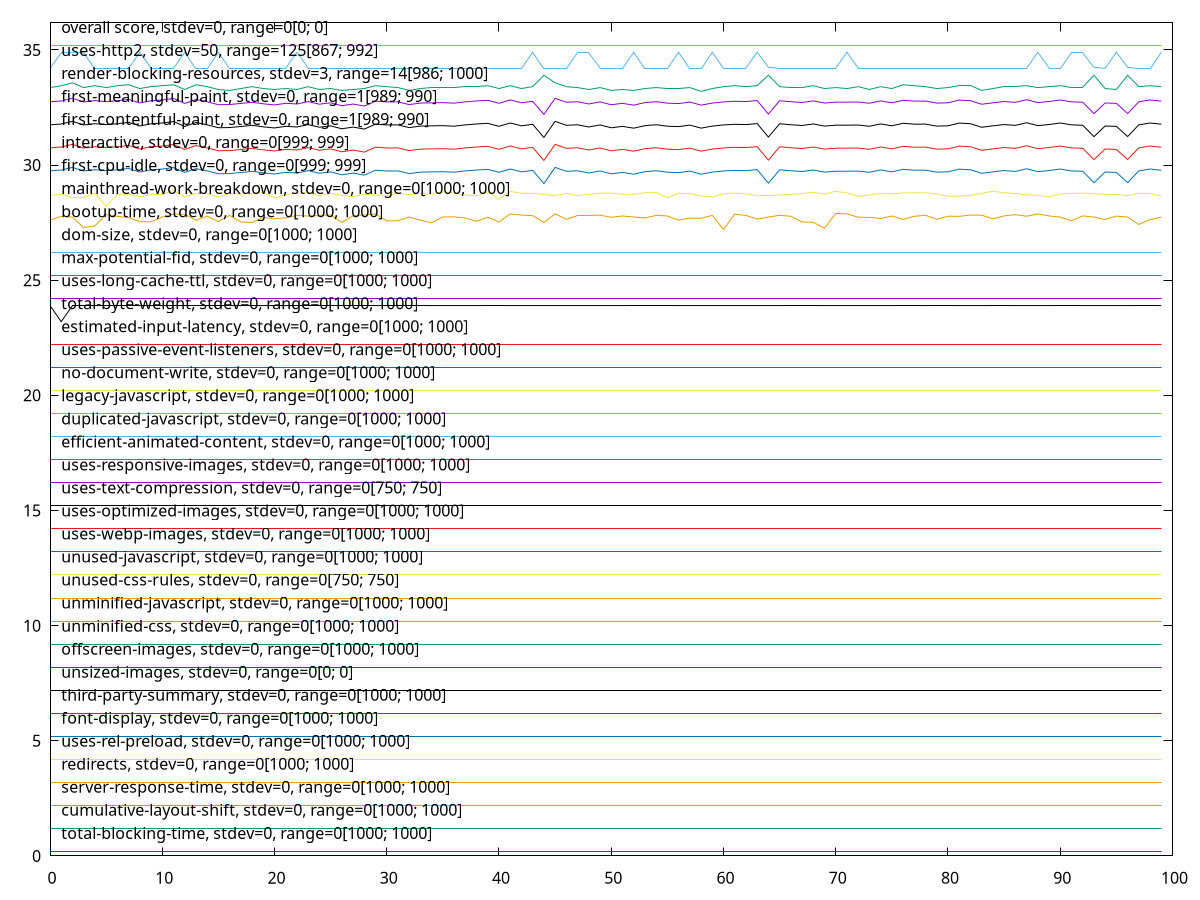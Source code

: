 $_totalBlockingTime <<EOF
0.2
0.2
0.2
0.2
0.2
0.2
0.2
0.2
0.2
0.2
0.2
0.2
0.2
0.2
0.2
0.2
0.2
0.2
0.2
0.2
0.2
0.2
0.2
0.2
0.2
0.2
0.2
0.2
0.2
0.2
0.2
0.2
0.2
0.2
0.2
0.2
0.2
0.2
0.2
0.2
0.2
0.2
0.2
0.2
0.2
0.2
0.2
0.2
0.2
0.2
0.2
0.2
0.2
0.2
0.2
0.2
0.2
0.2
0.2
0.2
0.2
0.2
0.2
0.2
0.2
0.2
0.2
0.2
0.2
0.2
0.2
0.2
0.2
0.2
0.2
0.2
0.2
0.2
0.2
0.2
0.2
0.2
0.2
0.2
0.2
0.2
0.2
0.2
0.2
0.2
0.2
0.2
0.2
0.2
0.2
0.2
0.2
0.2
0.2
0.2
EOF
$_cumulativeLayoutShift <<EOF
1.2
1.2
1.2
1.2
1.2
1.2
1.2
1.2
1.2
1.2
1.2
1.2
1.2
1.2
1.2
1.2
1.2
1.2
1.2
1.2
1.2
1.2
1.2
1.2
1.2
1.2
1.2
1.2
1.2
1.2
1.2
1.2
1.2
1.2
1.2
1.2
1.2
1.2
1.2
1.2
1.2
1.2
1.2
1.2
1.2
1.2
1.2
1.2
1.2
1.2
1.2
1.2
1.2
1.2
1.2
1.2
1.2
1.2
1.2
1.2
1.2
1.2
1.2
1.2
1.2
1.2
1.2
1.2
1.2
1.2
1.2
1.2
1.2
1.2
1.2
1.2
1.2
1.2
1.2
1.2
1.2
1.2
1.2
1.2
1.2
1.2
1.2
1.2
1.2
1.2
1.2
1.2
1.2
1.2
1.2
1.2
1.2
1.2
1.2
1.2
EOF
$_serverResponseTime <<EOF
2.2
2.2
2.2
2.2
2.2
2.2
2.2
2.2
2.2
2.2
2.2
2.2
2.2
2.2
2.2
2.2
2.2
2.2
2.2
2.2
2.2
2.2
2.2
2.2
2.2
2.2
2.2
2.2
2.2
2.2
2.2
2.2
2.2
2.2
2.2
2.2
2.2
2.2
2.2
2.2
2.2
2.2
2.2
2.2
2.2
2.2
2.2
2.2
2.2
2.2
2.2
2.2
2.2
2.2
2.2
2.2
2.2
2.2
2.2
2.2
2.2
2.2
2.2
2.2
2.2
2.2
2.2
2.2
2.2
2.2
2.2
2.2
2.2
2.2
2.2
2.2
2.2
2.2
2.2
2.2
2.2
2.2
2.2
2.2
2.2
2.2
2.2
2.2
2.2
2.2
2.2
2.2
2.2
2.2
2.2
2.2
2.2
2.2
2.2
2.2
EOF
$_redirects <<EOF
3.2
3.2
3.2
3.2
3.2
3.2
3.2
3.2
3.2
3.2
3.2
3.2
3.2
3.2
3.2
3.2
3.2
3.2
3.2
3.2
3.2
3.2
3.2
3.2
3.2
3.2
3.2
3.2
3.2
3.2
3.2
3.2
3.2
3.2
3.2
3.2
3.2
3.2
3.2
3.2
3.2
3.2
3.2
3.2
3.2
3.2
3.2
3.2
3.2
3.2
3.2
3.2
3.2
3.2
3.2
3.2
3.2
3.2
3.2
3.2
3.2
3.2
3.2
3.2
3.2
3.2
3.2
3.2
3.2
3.2
3.2
3.2
3.2
3.2
3.2
3.2
3.2
3.2
3.2
3.2
3.2
3.2
3.2
3.2
3.2
3.2
3.2
3.2
3.2
3.2
3.2
3.2
3.2
3.2
3.2
3.2
3.2
3.2
3.2
3.2
EOF
$_usesRelPreload <<EOF
4.2
4.2
4.2
4.2
4.2
4.2
4.2
4.2
4.2
4.2
4.2
4.2
4.2
4.2
4.2
4.2
4.2
4.2
4.2
4.2
4.2
4.2
4.2
4.2
4.2
4.2
4.2
4.2
4.2
4.2
4.2
4.2
4.2
4.2
4.2
4.2
4.2
4.2
4.2
4.2
4.2
4.2
4.2
4.2
4.2
4.2
4.2
4.2
4.2
4.2
4.2
4.2
4.2
4.2
4.2
4.2
4.2
4.2
4.2
4.2
4.2
4.2
4.2
4.2
4.2
4.2
4.2
4.2
4.2
4.2
4.2
4.2
4.2
4.2
4.2
4.2
4.2
4.2
4.2
4.2
4.2
4.2
4.2
4.2
4.2
4.2
4.2
4.2
4.2
4.2
4.2
4.2
4.2
4.2
4.2
4.2
4.2
4.2
4.2
4.2
EOF
$_fontDisplay <<EOF
5.2
5.2
5.2
5.2
5.2
5.2
5.2
5.2
5.2
5.2
5.2
5.2
5.2
5.2
5.2
5.2
5.2
5.2
5.2
5.2
5.2
5.2
5.2
5.2
5.2
5.2
5.2
5.2
5.2
5.2
5.2
5.2
5.2
5.2
5.2
5.2
5.2
5.2
5.2
5.2
5.2
5.2
5.2
5.2
5.2
5.2
5.2
5.2
5.2
5.2
5.2
5.2
5.2
5.2
5.2
5.2
5.2
5.2
5.2
5.2
5.2
5.2
5.2
5.2
5.2
5.2
5.2
5.2
5.2
5.2
5.2
5.2
5.2
5.2
5.2
5.2
5.2
5.2
5.2
5.2
5.2
5.2
5.2
5.2
5.2
5.2
5.2
5.2
5.2
5.2
5.2
5.2
5.2
5.2
5.2
5.2
5.2
5.2
5.2
5.2
EOF
$_thirdPartySummary <<EOF
6.2
6.2
6.2
6.2
6.2
6.2
6.2
6.2
6.2
6.2
6.2
6.2
6.2
6.2
6.2
6.2
6.2
6.2
6.2
6.2
6.2
6.2
6.2
6.2
6.2
6.2
6.2
6.2
6.2
6.2
6.2
6.2
6.2
6.2
6.2
6.2
6.2
6.2
6.2
6.2
6.2
6.2
6.2
6.2
6.2
6.2
6.2
6.2
6.2
6.2
6.2
6.2
6.2
6.2
6.2
6.2
6.2
6.2
6.2
6.2
6.2
6.2
6.2
6.2
6.2
6.2
6.2
6.2
6.2
6.2
6.2
6.2
6.2
6.2
6.2
6.2
6.2
6.2
6.2
6.2
6.2
6.2
6.2
6.2
6.2
6.2
6.2
6.2
6.2
6.2
6.2
6.2
6.2
6.2
6.2
6.2
6.2
6.2
6.2
6.2
EOF
$_unsizedImages <<EOF
7.2
7.2
7.2
7.2
7.2
7.2
7.2
7.2
7.2
7.2
7.2
7.2
7.2
7.2
7.2
7.2
7.2
7.2
7.2
7.2
7.2
7.2
7.2
7.2
7.2
7.2
7.2
7.2
7.2
7.2
7.2
7.2
7.2
7.2
7.2
7.2
7.2
7.2
7.2
7.2
7.2
7.2
7.2
7.2
7.2
7.2
7.2
7.2
7.2
7.2
7.2
7.2
7.2
7.2
7.2
7.2
7.2
7.2
7.2
7.2
7.2
7.2
7.2
7.2
7.2
7.2
7.2
7.2
7.2
7.2
7.2
7.2
7.2
7.2
7.2
7.2
7.2
7.2
7.2
7.2
7.2
7.2
7.2
7.2
7.2
7.2
7.2
7.2
7.2
7.2
7.2
7.2
7.2
7.2
7.2
7.2
7.2
7.2
7.2
7.2
EOF
$_offscreenImages <<EOF
8.2
8.2
8.2
8.2
8.2
8.2
8.2
8.2
8.2
8.2
8.2
8.2
8.2
8.2
8.2
8.2
8.2
8.2
8.2
8.2
8.2
8.2
8.2
8.2
8.2
8.2
8.2
8.2
8.2
8.2
8.2
8.2
8.2
8.2
8.2
8.2
8.2
8.2
8.2
8.2
8.2
8.2
8.2
8.2
8.2
8.2
8.2
8.2
8.2
8.2
8.2
8.2
8.2
8.2
8.2
8.2
8.2
8.2
8.2
8.2
8.2
8.2
8.2
8.2
8.2
8.2
8.2
8.2
8.2
8.2
8.2
8.2
8.2
8.2
8.2
8.2
8.2
8.2
8.2
8.2
8.2
8.2
8.2
8.2
8.2
8.2
8.2
8.2
8.2
8.2
8.2
8.2
8.2
8.2
8.2
8.2
8.2
8.2
8.2
8.2
EOF
$_unminifiedCss <<EOF
9.2
9.2
9.2
9.2
9.2
9.2
9.2
9.2
9.2
9.2
9.2
9.2
9.2
9.2
9.2
9.2
9.2
9.2
9.2
9.2
9.2
9.2
9.2
9.2
9.2
9.2
9.2
9.2
9.2
9.2
9.2
9.2
9.2
9.2
9.2
9.2
9.2
9.2
9.2
9.2
9.2
9.2
9.2
9.2
9.2
9.2
9.2
9.2
9.2
9.2
9.2
9.2
9.2
9.2
9.2
9.2
9.2
9.2
9.2
9.2
9.2
9.2
9.2
9.2
9.2
9.2
9.2
9.2
9.2
9.2
9.2
9.2
9.2
9.2
9.2
9.2
9.2
9.2
9.2
9.2
9.2
9.2
9.2
9.2
9.2
9.2
9.2
9.2
9.2
9.2
9.2
9.2
9.2
9.2
9.2
9.2
9.2
9.2
9.2
9.2
EOF
$_unminifiedJavascript <<EOF
10.2
10.2
10.2
10.2
10.2
10.2
10.2
10.2
10.2
10.2
10.2
10.2
10.2
10.2
10.2
10.2
10.2
10.2
10.2
10.2
10.2
10.2
10.2
10.2
10.2
10.2
10.2
10.2
10.2
10.2
10.2
10.2
10.2
10.2
10.2
10.2
10.2
10.2
10.2
10.2
10.2
10.2
10.2
10.2
10.2
10.2
10.2
10.2
10.2
10.2
10.2
10.2
10.2
10.2
10.2
10.2
10.2
10.2
10.2
10.2
10.2
10.2
10.2
10.2
10.2
10.2
10.2
10.2
10.2
10.2
10.2
10.2
10.2
10.2
10.2
10.2
10.2
10.2
10.2
10.2
10.2
10.2
10.2
10.2
10.2
10.2
10.2
10.2
10.2
10.2
10.2
10.2
10.2
10.2
10.2
10.2
10.2
10.2
10.2
10.2
EOF
$_unusedCssRules <<EOF
11.2
11.2
11.2
11.2
11.2
11.2
11.2
11.2
11.2
11.2
11.2
11.2
11.2
11.2
11.2
11.2
11.2
11.2
11.2
11.2
11.2
11.2
11.2
11.2
11.2
11.2
11.2
11.2
11.2
11.2
11.2
11.2
11.2
11.2
11.2
11.2
11.2
11.2
11.2
11.2
11.2
11.2
11.2
11.2
11.2
11.2
11.2
11.2
11.2
11.2
11.2
11.2
11.2
11.2
11.2
11.2
11.2
11.2
11.2
11.2
11.2
11.2
11.2
11.2
11.2
11.2
11.2
11.2
11.2
11.2
11.2
11.2
11.2
11.2
11.2
11.2
11.2
11.2
11.2
11.2
11.2
11.2
11.2
11.2
11.2
11.2
11.2
11.2
11.2
11.2
11.2
11.2
11.2
11.2
11.2
11.2
11.2
11.2
11.2
11.2
EOF
$_unusedJavascript <<EOF
12.2
12.2
12.2
12.2
12.2
12.2
12.2
12.2
12.2
12.2
12.2
12.2
12.2
12.2
12.2
12.2
12.2
12.2
12.2
12.2
12.2
12.2
12.2
12.2
12.2
12.2
12.2
12.2
12.2
12.2
12.2
12.2
12.2
12.2
12.2
12.2
12.2
12.2
12.2
12.2
12.2
12.2
12.2
12.2
12.2
12.2
12.2
12.2
12.2
12.2
12.2
12.2
12.2
12.2
12.2
12.2
12.2
12.2
12.2
12.2
12.2
12.2
12.2
12.2
12.2
12.2
12.2
12.2
12.2
12.2
12.2
12.2
12.2
12.2
12.2
12.2
12.2
12.2
12.2
12.2
12.2
12.2
12.2
12.2
12.2
12.2
12.2
12.2
12.2
12.2
12.2
12.2
12.2
12.2
12.2
12.2
12.2
12.2
12.2
12.2
EOF
$_usesWebpImages <<EOF
13.2
13.2
13.2
13.2
13.2
13.2
13.2
13.2
13.2
13.2
13.2
13.2
13.2
13.2
13.2
13.2
13.2
13.2
13.2
13.2
13.2
13.2
13.2
13.2
13.2
13.2
13.2
13.2
13.2
13.2
13.2
13.2
13.2
13.2
13.2
13.2
13.2
13.2
13.2
13.2
13.2
13.2
13.2
13.2
13.2
13.2
13.2
13.2
13.2
13.2
13.2
13.2
13.2
13.2
13.2
13.2
13.2
13.2
13.2
13.2
13.2
13.2
13.2
13.2
13.2
13.2
13.2
13.2
13.2
13.2
13.2
13.2
13.2
13.2
13.2
13.2
13.2
13.2
13.2
13.2
13.2
13.2
13.2
13.2
13.2
13.2
13.2
13.2
13.2
13.2
13.2
13.2
13.2
13.2
13.2
13.2
13.2
13.2
13.2
13.2
EOF
$_usesOptimizedImages <<EOF
14.2
14.2
14.2
14.2
14.2
14.2
14.2
14.2
14.2
14.2
14.2
14.2
14.2
14.2
14.2
14.2
14.2
14.2
14.2
14.2
14.2
14.2
14.2
14.2
14.2
14.2
14.2
14.2
14.2
14.2
14.2
14.2
14.2
14.2
14.2
14.2
14.2
14.2
14.2
14.2
14.2
14.2
14.2
14.2
14.2
14.2
14.2
14.2
14.2
14.2
14.2
14.2
14.2
14.2
14.2
14.2
14.2
14.2
14.2
14.2
14.2
14.2
14.2
14.2
14.2
14.2
14.2
14.2
14.2
14.2
14.2
14.2
14.2
14.2
14.2
14.2
14.2
14.2
14.2
14.2
14.2
14.2
14.2
14.2
14.2
14.2
14.2
14.2
14.2
14.2
14.2
14.2
14.2
14.2
14.2
14.2
14.2
14.2
14.2
14.2
EOF
$_usesTextCompression <<EOF
15.2
15.2
15.2
15.2
15.2
15.2
15.2
15.2
15.2
15.2
15.2
15.2
15.2
15.2
15.2
15.2
15.2
15.2
15.2
15.2
15.2
15.2
15.2
15.2
15.2
15.2
15.2
15.2
15.2
15.2
15.2
15.2
15.2
15.2
15.2
15.2
15.2
15.2
15.2
15.2
15.2
15.2
15.2
15.2
15.2
15.2
15.2
15.2
15.2
15.2
15.2
15.2
15.2
15.2
15.2
15.2
15.2
15.2
15.2
15.2
15.2
15.2
15.2
15.2
15.2
15.2
15.2
15.2
15.2
15.2
15.2
15.2
15.2
15.2
15.2
15.2
15.2
15.2
15.2
15.2
15.2
15.2
15.2
15.2
15.2
15.2
15.2
15.2
15.2
15.2
15.2
15.2
15.2
15.2
15.2
15.2
15.2
15.2
15.2
15.2
EOF
$_usesResponsiveImages <<EOF
16.2
16.2
16.2
16.2
16.2
16.2
16.2
16.2
16.2
16.2
16.2
16.2
16.2
16.2
16.2
16.2
16.2
16.2
16.2
16.2
16.2
16.2
16.2
16.2
16.2
16.2
16.2
16.2
16.2
16.2
16.2
16.2
16.2
16.2
16.2
16.2
16.2
16.2
16.2
16.2
16.2
16.2
16.2
16.2
16.2
16.2
16.2
16.2
16.2
16.2
16.2
16.2
16.2
16.2
16.2
16.2
16.2
16.2
16.2
16.2
16.2
16.2
16.2
16.2
16.2
16.2
16.2
16.2
16.2
16.2
16.2
16.2
16.2
16.2
16.2
16.2
16.2
16.2
16.2
16.2
16.2
16.2
16.2
16.2
16.2
16.2
16.2
16.2
16.2
16.2
16.2
16.2
16.2
16.2
16.2
16.2
16.2
16.2
16.2
16.2
EOF
$_efficientAnimatedContent <<EOF
17.2
17.2
17.2
17.2
17.2
17.2
17.2
17.2
17.2
17.2
17.2
17.2
17.2
17.2
17.2
17.2
17.2
17.2
17.2
17.2
17.2
17.2
17.2
17.2
17.2
17.2
17.2
17.2
17.2
17.2
17.2
17.2
17.2
17.2
17.2
17.2
17.2
17.2
17.2
17.2
17.2
17.2
17.2
17.2
17.2
17.2
17.2
17.2
17.2
17.2
17.2
17.2
17.2
17.2
17.2
17.2
17.2
17.2
17.2
17.2
17.2
17.2
17.2
17.2
17.2
17.2
17.2
17.2
17.2
17.2
17.2
17.2
17.2
17.2
17.2
17.2
17.2
17.2
17.2
17.2
17.2
17.2
17.2
17.2
17.2
17.2
17.2
17.2
17.2
17.2
17.2
17.2
17.2
17.2
17.2
17.2
17.2
17.2
17.2
17.2
EOF
$_duplicatedJavascript <<EOF
18.2
18.2
18.2
18.2
18.2
18.2
18.2
18.2
18.2
18.2
18.2
18.2
18.2
18.2
18.2
18.2
18.2
18.2
18.2
18.2
18.2
18.2
18.2
18.2
18.2
18.2
18.2
18.2
18.2
18.2
18.2
18.2
18.2
18.2
18.2
18.2
18.2
18.2
18.2
18.2
18.2
18.2
18.2
18.2
18.2
18.2
18.2
18.2
18.2
18.2
18.2
18.2
18.2
18.2
18.2
18.2
18.2
18.2
18.2
18.2
18.2
18.2
18.2
18.2
18.2
18.2
18.2
18.2
18.2
18.2
18.2
18.2
18.2
18.2
18.2
18.2
18.2
18.2
18.2
18.2
18.2
18.2
18.2
18.2
18.2
18.2
18.2
18.2
18.2
18.2
18.2
18.2
18.2
18.2
18.2
18.2
18.2
18.2
18.2
18.2
EOF
$_legacyJavascript <<EOF
19.2
19.2
19.2
19.2
19.2
19.2
19.2
19.2
19.2
19.2
19.2
19.2
19.2
19.2
19.2
19.2
19.2
19.2
19.2
19.2
19.2
19.2
19.2
19.2
19.2
19.2
19.2
19.2
19.2
19.2
19.2
19.2
19.2
19.2
19.2
19.2
19.2
19.2
19.2
19.2
19.2
19.2
19.2
19.2
19.2
19.2
19.2
19.2
19.2
19.2
19.2
19.2
19.2
19.2
19.2
19.2
19.2
19.2
19.2
19.2
19.2
19.2
19.2
19.2
19.2
19.2
19.2
19.2
19.2
19.2
19.2
19.2
19.2
19.2
19.2
19.2
19.2
19.2
19.2
19.2
19.2
19.2
19.2
19.2
19.2
19.2
19.2
19.2
19.2
19.2
19.2
19.2
19.2
19.2
19.2
19.2
19.2
19.2
19.2
19.2
EOF
$_noDocumentWrite <<EOF
20.2
20.2
20.2
20.2
20.2
20.2
20.2
20.2
20.2
20.2
20.2
20.2
20.2
20.2
20.2
20.2
20.2
20.2
20.2
20.2
20.2
20.2
20.2
20.2
20.2
20.2
20.2
20.2
20.2
20.2
20.2
20.2
20.2
20.2
20.2
20.2
20.2
20.2
20.2
20.2
20.2
20.2
20.2
20.2
20.2
20.2
20.2
20.2
20.2
20.2
20.2
20.2
20.2
20.2
20.2
20.2
20.2
20.2
20.2
20.2
20.2
20.2
20.2
20.2
20.2
20.2
20.2
20.2
20.2
20.2
20.2
20.2
20.2
20.2
20.2
20.2
20.2
20.2
20.2
20.2
20.2
20.2
20.2
20.2
20.2
20.2
20.2
20.2
20.2
20.2
20.2
20.2
20.2
20.2
20.2
20.2
20.2
20.2
20.2
20.2
EOF
$_usesPassiveEventListeners <<EOF
21.2
21.2
21.2
21.2
21.2
21.2
21.2
21.2
21.2
21.2
21.2
21.2
21.2
21.2
21.2
21.2
21.2
21.2
21.2
21.2
21.2
21.2
21.2
21.2
21.2
21.2
21.2
21.2
21.2
21.2
21.2
21.2
21.2
21.2
21.2
21.2
21.2
21.2
21.2
21.2
21.2
21.2
21.2
21.2
21.2
21.2
21.2
21.2
21.2
21.2
21.2
21.2
21.2
21.2
21.2
21.2
21.2
21.2
21.2
21.2
21.2
21.2
21.2
21.2
21.2
21.2
21.2
21.2
21.2
21.2
21.2
21.2
21.2
21.2
21.2
21.2
21.2
21.2
21.2
21.2
21.2
21.2
21.2
21.2
21.2
21.2
21.2
21.2
21.2
21.2
21.2
21.2
21.2
21.2
21.2
21.2
21.2
21.2
21.2
21.2
EOF
$_estimatedInputLatency <<EOF
22.2
22.2
22.2
22.2
22.2
22.2
22.2
22.2
22.2
22.2
22.2
22.2
22.2
22.2
22.2
22.2
22.2
22.2
22.2
22.2
22.2
22.2
22.2
22.2
22.2
22.2
22.2
22.2
22.2
22.2
22.2
22.2
22.2
22.2
22.2
22.2
22.2
22.2
22.2
22.2
22.2
22.2
22.2
22.2
22.2
22.2
22.2
22.2
22.2
22.2
22.2
22.2
22.2
22.2
22.2
22.2
22.2
22.2
22.2
22.2
22.2
22.2
22.2
22.2
22.2
22.2
22.2
22.2
22.2
22.2
22.2
22.2
22.2
22.2
22.2
22.2
22.2
22.2
22.2
22.2
22.2
22.2
22.2
22.2
22.2
22.2
22.2
22.2
22.2
22.2
22.2
22.2
22.2
22.2
22.2
22.2
22.2
22.2
22.2
22.2
EOF
$_totalByteWeight <<EOF
23.89950704225352
23.2
23.89950704225352
23.89950704225352
23.89926056338028
23.89950704225352
23.89950704225352
23.899445422535212
23.9
23.898644366197182
23.89950704225352
23.89963028169014
23.89963028169014
23.89963028169014
23.89963028169014
23.89963028169014
23.898829225352113
23.899445422535212
23.898644366197182
23.899137323943663
23.89987676056338
23.89870598591549
23.89907570422535
23.89926056338028
23.89926056338028
23.899137323943663
23.899137323943663
23.89901408450704
23.899137323943663
23.89950704225352
23.89907570422535
23.899137323943663
23.899137323943663
23.899137323943663
23.89950704225352
23.8987676056338
23.899137323943663
23.8987676056338
23.89870598591549
23.899445422535212
23.899445422535212
23.89870598591549
23.89950704225352
23.8987676056338
23.899137323943663
23.89950704225352
23.8987676056338
23.89950704225352
23.899137323943663
23.89950704225352
23.8987676056338
23.89950704225352
23.899137323943663
23.899137323943663
23.899137323943663
23.899137323943663
23.89950704225352
23.89870598591549
23.89950704225352
23.8987676056338
23.899137323943663
23.899445422535212
23.89907570422535
23.89963028169014
23.9
23.898336267605632
23.899137323943663
23.899137323943663
23.899137323943663
23.898829225352113
23.9
23.89870598591549
23.89901408450704
23.898644366197182
23.89907570422535
23.89950704225352
23.899137323943663
23.89907570422535
23.89950704225352
23.898829225352113
23.8987676056338
23.899137323943663
23.89950704225352
23.89870598591549
23.89950704225352
23.89950704225352
23.898890845070422
23.89907570422535
23.899445422535212
23.89870598591549
23.89901408450704
23.89901408450704
23.89950704225352
23.899137323943663
23.898829225352113
23.899137323943663
23.898829225352113
23.89907570422535
23.899137323943663
23.89950704225352
EOF
$_usesLongCacheTtl <<EOF
24.2
24.2
24.2
24.2
24.2
24.2
24.2
24.2
24.2
24.2
24.2
24.2
24.2
24.2
24.2
24.2
24.2
24.2
24.2
24.2
24.2
24.2
24.2
24.2
24.2
24.2
24.2
24.2
24.2
24.2
24.2
24.2
24.2
24.2
24.2
24.2
24.2
24.2
24.2
24.2
24.2
24.2
24.2
24.2
24.2
24.2
24.2
24.2
24.2
24.2
24.2
24.2
24.2
24.2
24.2
24.2
24.2
24.2
24.2
24.2
24.2
24.2
24.2
24.2
24.2
24.2
24.2
24.2
24.2
24.2
24.2
24.2
24.2
24.2
24.2
24.2
24.2
24.2
24.2
24.2
24.2
24.2
24.2
24.2
24.2
24.2
24.2
24.2
24.2
24.2
24.2
24.2
24.2
24.2
24.2
24.2
24.2
24.2
24.2
24.2
EOF
$_maxPotentialFid <<EOF
25.2
25.2
25.2
25.2
25.2
25.2
25.2
25.2
25.2
25.2
25.2
25.2
25.2
25.2
25.2
25.2
25.2
25.2
25.2
25.2
25.2
25.2
25.2
25.2
25.2
25.2
25.2
25.2
25.2
25.2
25.2
25.2
25.2
25.2
25.2
25.2
25.2
25.2
25.2
25.2
25.2
25.2
25.2
25.2
25.2
25.2
25.2
25.2
25.2
25.2
25.2
25.2
25.2
25.2
25.2
25.2
25.2
25.2
25.2
25.2
25.2
25.2
25.2
25.2
25.2
25.2
25.2
25.2
25.2
25.2
25.2
25.2
25.2
25.2
25.2
25.2
25.2
25.2
25.2
25.2
25.2
25.2
25.2
25.2
25.2
25.2
25.2
25.2
25.2
25.2
25.2
25.2
25.2
25.2
25.2
25.2
25.2
25.2
25.2
25.2
EOF
$_domSize <<EOF
26.2
26.2
26.2
26.2
26.2
26.2
26.2
26.2
26.2
26.2
26.2
26.2
26.2
26.2
26.2
26.2
26.2
26.2
26.2
26.2
26.2
26.2
26.2
26.2
26.2
26.2
26.2
26.2
26.2
26.2
26.2
26.2
26.2
26.2
26.2
26.2
26.2
26.2
26.2
26.2
26.2
26.2
26.2
26.2
26.2
26.2
26.2
26.2
26.2
26.2
26.2
26.2
26.2
26.2
26.2
26.2
26.2
26.2
26.2
26.2
26.2
26.2
26.2
26.2
26.2
26.2
26.2
26.2
26.2
26.2
26.2
26.2
26.2
26.2
26.2
26.2
26.2
26.2
26.2
26.2
26.2
26.2
26.2
26.2
26.2
26.2
26.2
26.2
26.2
26.2
26.2
26.2
26.2
26.2
26.2
26.2
26.2
26.2
26.2
26.2
EOF
$_bootupTime <<EOF
27.608037286380114
27.773340238218537
27.740207146556187
27.288596582081823
27.35689280165717
27.85222164681512
27.774717762817193
27.718094251683066
27.54271361988607
27.537711030554117
27.74629725530813
27.87114448472294
27.86519937856033
27.602599689280165
27.785882962195753
27.54271361988607
27.815028482651474
27.53009839461419
27.505302951838424
27.72541688244433
27.66698083894355
27.71149663386846
27.812708441222163
27.786535473847746
27.805095805282235
27.835038839979283
27.51588814085966
27.79603314344899
27.828731227343344
27.87853961677887
27.576499223200415
27.583459347488347
27.74557224236147
27.602599689280165
27.49319523562921
27.74774728120145
27.75151734852408
27.70047643707923
27.555038839979286
27.737959606421544
27.52632832729156
27.880424650440187
27.829238736406005
27.80270326255826
27.507985499741068
27.88122216468151
27.639575349559813
27.80574831693423
27.80574831693423
27.824961160020713
27.733247022268255
27.789073019161055
27.74557224236147
27.70555152770585
27.816116002071464
27.78972553081305
27.610212325220093
27.69170378042465
27.688151216986018
27.816116002071464
27.2
27.870346970481616
27.812128430864835
27.656468151216984
27.743977213878818
27.817783531848782
27.779357845675815
27.5287933713102
27.51588814085966
27.25691351631279
27.9
27.882744691869497
27.73563956499223
27.730201967892285
27.68003107198343
27.789073019161055
27.63856033143449
27.776747799067838
27.81894355256344
27.64160538581046
27.779357845675815
27.773340238218537
27.829238736406005
27.824961160020713
27.66611082340756
27.792843086483686
27.84504401864319
27.779357845675815
27.87404453650958
27.792263076126357
27.740207146556187
27.575339202485758
27.794148109787674
27.74180217503884
27.63856033143449
27.785302951838425
27.74557224236147
27.420983946141895
27.629280165717244
27.741004660797515
EOF
$_mainthreadWorkBreakdown <<EOF
28.69480985996984
28.73404411322845
28.57852858805349
28.585561558255215
28.783969425947245
28.2
28.729112452884607
28.745969723249214
28.611813867939293
28.733845453239876
28.719813520562997
28.9
28.618719050746666
28.769655928664992
28.760788732477796
28.61535847333386
28.768897300434222
28.733994452956804
28.757857645132418
28.83396129460955
28.56497064408242
28.72036947468286
28.769181877110324
28.795997086935667
28.671178004875173
28.782527377024124
28.683842675214212
28.640239926955534
28.726960771530393
28.70697093413736
28.68267986985417
28.786937477779635
28.710507650893454
28.769324124452215
28.741113202741456
28.846252697406893
28.781175759166384
28.699177419147706
28.65810646898316
28.84493616135674
28.512198712057305
28.860019421878604
28.774944606902604
28.77310732048069
28.719004170564787
28.681992005707468
28.765521498335417
28.679128736575844
28.729362268618456
28.783085930539045
28.784155287455544
28.733646742881415
28.735582021443577
28.80086973637749
28.802320443497212
28.585031434733928
28.782061586478033
28.75578460089236
28.660226356171588
28.614844770935424
28.761172291209643
28.786567139490533
28.7471912909458
28.666447473073998
28.67481569356302
28.701611145340422
28.72535571761431
28.757183324790553
28.820511562803905
28.734937460140696
28.863208377276692
28.789386156424346
28.645389291459903
28.703573592978188
28.760980536347727
28.750455525897234
28.795631421933432
28.787400132513145
28.799961518966935
28.738944926056067
28.650399305784102
28.65133211535572
28.685267570473147
28.771407281786495
28.867859021684687
28.798095999090517
28.766759487811644
28.70475911560957
28.691571397157976
28.609921713980146
28.745969723249214
28.76718754304248
28.785223063535227
28.75142722890508
28.723646785969915
28.722438268530585
28.67182107080584
28.77644869515541
28.75997301916481
28.657834317036038
EOF
$_firstCpuIdle <<EOF
29.749831319135605
29.78485112322153
29.9
29.74169953248156
29.79785643740055
29.756089379583273
29.794537001116133
29.854213461803557
29.697361469638402
29.79431813114624
29.825888015320878
29.891237289979085
29.679932601421605
29.846995733732722
29.748541959719464
29.62226963510387
29.63074486570607
29.676985898469628
29.727313953332015
29.66145571612555
29.61323018808543
29.68285449343254
29.654975041672706
29.756674371649
29.645474779384898
29.704434581482502
29.577735496736377
29.651955317464406
29.563698407384248
29.7770544327093
29.7438465996188
29.745556439181595
29.627895505782206
29.69373603368143
29.704842674507805
29.712650734568445
29.690150032000478
29.74613534146318
29.785720751037804
29.812798912451512
29.684108881781384
29.828981207434992
29.704159108363285
29.76980137498284
29.2
29.8988552137831
29.728250183701597
29.750467470860396
29.655327221176403
29.74365020135627
29.62139800426961
29.68167493874697
29.603755542806773
29.712654132354565
29.75335666146737
29.68949261595614
29.671690363594635
29.73788842190912
29.604828242452868
29.693906274154408
29.74424276937368
29.77143542465281
29.759068049167738
29.80223446875031
29.214876337110606
29.794483125925037
29.75326194852387
29.71974594426379
29.785700528088032
29.69435228914215
29.73382147210624
29.73320788233109
29.739429997253904
29.685864054874383
29.78825500138935
29.70505691603428
29.815933574858782
29.776993705380377
29.779493309158124
29.691938100559337
29.706583666190422
29.82356238554007
29.796523423547864
29.642493018963332
29.70502290977849
29.76051814733837
29.724752395479726
29.838870904328928
29.713778729725053
29.76142391818971
29.827750097357402
29.74663634984312
29.730885357719078
29.235021799252408
29.69733764518261
29.681201028570502
29.239703320025892
29.748291511671827
29.827773580604656
29.77586342771098
EOF
$_interactive <<EOF
30.749289470979125
30.784408324559443
30.9
30.741137040274936
30.797454628949172
30.755564022287498
30.7941245133917
30.854015757615016
30.69670196043816
30.793904944505858
30.825582336389054
30.891197229749636
30.679242120841987
30.84676947890946
30.747996779175025
30.621505318658915
30.629988654945272
30.67629057975449
30.726717108458345
30.660736798075767
30.61245826569392
30.682168923887865
30.654247218646244
30.75615058274365
30.644734904084622
30.70378879243384
30.576944055898796
30.651223534468603
30.56290378453726
30.77658815427361
30.743289472069662
30.745003627997036
30.6271364645841
30.693069749821866
30.704197697368436
30.712021718773947
30.689477218932744
30.745584000550043
30.78528062206062
30.812447021923727
30.6834254553082
30.828686788763836
30.703512772508304
30.769313988994025
30.2
30.898849920284437
30.72765549037164
30.749927275069066
30.654599867822807
30.743092580521477
30.62063290770643
30.68098737301643
30.602976798158057
30.712025123681897
30.752824038464667
30.688818624419966
30.670986639310875
30.737316559271175
30.604050211182166
30.693240304505224
30.74368663843961
30.7709527322242
30.75855072567417
30.801846973006356
30.214811330928175
30.794070466101207
30.75272907549469
30.719132137083978
30.785260336912224
30.693687144525942
30.733239824355522
30.73262477748302
30.738861901494495
30.685183662072372
30.787822710525514
30.704412366019284
30.81559253981545
30.776527247278626
30.779034287370408
30.691268521769274
30.705942177688687
30.82324832608837
30.796117308643588
30.6417496062747
30.704378291927387
30.760004778034503
30.724149723740428
30.838613359930598
30.713152086927344
30.760913033110363
30.827451181463253
30.746086284994952
30.73029678313567
30.23487310620366
30.696678090891695
30.6805126660273
30.239535896446107
30.747745686420423
30.82747475030148
30.775393634665992
EOF
$_firstContentfulPaint <<EOF
31.748908138656482
31.7840969726326
31.9
31.740741099087924
31.797172191389958
31.75519435341707
31.793834545008774
31.85387698573545
31.696237216289603
31.793614483204646
31.825367621470825
31.891169137241015
31.678755341664544
31.846610637826256
31.747613089287782
31.62096572015197
31.629454890052422
31.67580035403497
31.72629683560286
31.66022973948016
31.61191317664149
31.681685641858508
31.653733797246566
31.75578202286434
31.64421285859651
31.703333796468005
31.57638469871988
31.650707281204603
31.562341986293504
31.776260228523395
31.742897328101222
31.74461453878154
31.626600664351354
31.69260018949633
31.703743278043337
31.71157863095457
31.689003015050147
31.74519595177398
31.78497115406417
31.812199765470588
31.68294369895985
31.828479999425472
31.703057388172347
31.76897115635837
31.2
31.89884620890381
31.7272367423052
31.749547111658163
31.6540867821953
31.742700087421596
31.620092746891736
31.680502669659642
31.602426763962036
31.71158204091731
31.75244923146486
31.68834358220794
31.670490422406278
31.73691398392661
31.60350069528134
31.69277096759987
31.74329519982649
31.770613214986682
31.758186736915572
31.801574626064657
31.214764988558972
31.793780376344156
31.752354091665946
31.71869983868902
31.784950825025263
31.69321839423638
31.73283031905302
31.732214240044254
31.73846199330144
31.6847040650355
31.787518773080105
31.703958250040902
31.815352929913914
31.776199194672518
31.778711484837668
31.690796618333497
31.70549023581912
31.82302771158131
31.795831834443444
31.64122502635634
31.703924127769557
31.75964358454255
31.72372532079363
31.838432514985563
31.712710683053448
31.76055359559758
31.827241226907116
31.745699139189643
31.729882370729314
31.23476715386807
31.69621331469537
31.680027395261973
31.239416610554834
31.747361540397275
31.827264855988204
31.77506322728585
EOF
$_firstMeaningfulPaint <<EOF
32.74890813865649
32.784096972632604
32.900000000000006
32.74074109908793
32.79717219138996
32.755194353417075
32.79383454500878
32.853876985735454
32.6962372162896
32.79361448320465
32.825367621470825
32.89116913724102
32.67875534166455
32.84661063782626
32.74761308928778
32.62096572015197
32.62945489005242
32.675800354034976
32.72629683560286
32.660229739480165
32.611913176641494
32.681685641858515
32.65373379724657
32.755782022864345
32.64421285859651
32.70333379646801
32.576384698719885
32.65070728120461
32.562341986293504
32.7762602285234
32.74289732810122
32.74461453878154
32.62660066435136
32.69260018949633
32.70374327804334
32.71157863095458
32.68900301505015
32.74519595177398
32.78497115406417
32.812199765470595
32.68294369895985
32.828479999425475
32.70305738817235
32.768971156358376
32.2
32.89884620890381
32.72723674230521
32.74954711165817
32.6540867821953
32.7427000874216
32.620092746891736
32.680502669659646
32.602426763962036
32.711582040917314
32.752449231464865
32.68834358220794
32.67049042240628
32.73691398392661
32.60350069528134
32.69277096759988
32.7432951998265
32.77061321498669
32.758186736915576
32.80157462606466
32.214764988558976
32.79378037634416
32.75235409166595
32.71869983868903
32.78495082502527
32.69321839423638
32.73283031905302
32.73221424004426
32.73846199330144
32.684704065035504
32.78751877308011
32.703958250040905
32.815352929913914
32.77619919467252
32.77871148483767
32.6907966183335
32.70549023581913
32.82302771158131
32.79583183444345
32.641225026356345
32.70392412776956
32.75964358454255
32.72372532079363
32.83843251498557
32.71271068305345
32.760553595597585
32.82724122690712
32.74569913918965
32.729882370729314
32.23476715386807
32.69621331469537
32.68002739526198
32.239416610554834
32.74736154039728
32.827264855988204
32.775063227285855
EOF
$_renderBlockingResources <<EOF
33.36470588235294
33.44705882352942
33.57058823529412
33.36470588235294
33.44705882352942
33.36470588235294
33.44705882352942
33.48823529411765
33.3235294117647
33.40588235294118
33.44705882352942
33.48823529411765
33.28235294117648
33.48823529411765
33.40588235294118
33.28235294117648
33.241176470588236
33.3235294117647
33.40588235294118
33.3235294117647
33.28235294117648
33.3235294117647
33.28235294117648
33.40588235294118
33.28235294117648
33.3235294117647
33.241176470588236
33.28235294117648
33.3235294117647
33.44705882352942
33.40588235294118
33.36470588235294
33.241176470588236
33.3235294117647
33.36470588235294
33.36470588235294
33.36470588235294
33.40588235294118
33.40588235294118
33.44705882352942
33.3235294117647
33.44705882352942
33.3235294117647
33.40588235294118
33.900000000000006
33.57058823529412
33.40588235294118
33.36470588235294
33.28235294117648
33.36470588235294
33.241176470588236
33.28235294117648
33.241176470588236
33.3235294117647
33.36470588235294
33.3235294117647
33.3235294117647
33.36470588235294
33.2
33.3235294117647
33.40588235294118
33.44705882352942
33.40588235294118
33.44705882352942
33.900000000000006
33.40588235294118
33.36470588235294
33.36470588235294
33.44705882352942
33.3235294117647
33.36470588235294
33.3235294117647
33.40588235294118
33.28235294117648
33.40588235294118
33.3235294117647
33.48823529411765
33.44705882352942
33.40588235294118
33.3235294117647
33.36470588235294
33.44705882352942
33.44705882352942
33.241176470588236
33.3235294117647
33.40588235294118
33.40588235294118
33.44705882352942
33.36470588235294
33.40588235294118
33.44705882352942
33.36470588235294
33.36470588235294
33.900000000000006
33.3235294117647
33.28235294117648
33.900000000000006
33.40588235294118
33.44705882352942
33.40588235294118
EOF
$_usesHttp2 <<EOF
34.2
34.900000000000006
34.900000000000006
34.900000000000006
34.2
34.2
34.2
34.2
34.900000000000006
34.2
34.2
34.2
34.900000000000006
34.2
34.2
34.900000000000006
34.2
34.2
34.2
34.2
34.2
34.2
34.900000000000006
34.2
34.2
34.2
34.2
34.2
34.2
34.2
34.2
34.2
34.2
34.2
34.2
34.2
34.2
34.2
34.2
34.2
34.2
34.2
34.2
34.900000000000006
34.2
34.2
34.2
34.900000000000006
34.900000000000006
34.2
34.2
34.2
34.900000000000006
34.2
34.2
34.2
34.900000000000006
34.2
34.2
34.900000000000006
34.2
34.2
34.2
34.900000000000006
34.24666666666667
34.2
34.2
34.2
34.2
34.2
34.2
34.900000000000006
34.2
34.2
34.2
34.2
34.2
34.2
34.2
34.2
34.2
34.2
34.2
34.2
34.2
34.2
34.2
34.2
34.900000000000006
34.2
34.2
34.900000000000006
34.900000000000006
34.24666666666667
34.2
34.900000000000006
34.24666666666667
34.2
34.2
34.900000000000006
EOF
$_overallScore <<EOF
35.2
35.2
35.2
35.2
35.2
35.2
35.2
35.2
35.2
35.2
35.2
35.2
35.2
35.2
35.2
35.2
35.2
35.2
35.2
35.2
35.2
35.2
35.2
35.2
35.2
35.2
35.2
35.2
35.2
35.2
35.2
35.2
35.2
35.2
35.2
35.2
35.2
35.2
35.2
35.2
35.2
35.2
35.2
35.2
35.2
35.2
35.2
35.2
35.2
35.2
35.2
35.2
35.2
35.2
35.2
35.2
35.2
35.2
35.2
35.2
35.2
35.2
35.2
35.2
35.2
35.2
35.2
35.2
35.2
35.2
35.2
35.2
35.2
35.2
35.2
35.2
35.2
35.2
35.2
35.2
35.2
35.2
35.2
35.2
35.2
35.2
35.2
35.2
35.2
35.2
35.2
35.2
35.2
35.2
35.2
35.2
35.2
35.2
35.2
35.2
EOF
set key outside below
set terminal pngcairo
set output "report_00005_2020-11-02T22-26-11.212Z/./exp-pages+cached+noexternal+nojs//jitter_comparison.png"
unset label
set label "total-blocking-time, stdev=0, range=0[1000; 1000]" at 1,1 left front
set label "cumulative-layout-shift, stdev=0, range=0[1000; 1000]" at 1,2 left front
set label "server-response-time, stdev=0, range=0[1000; 1000]" at 1,3 left front
set label "redirects, stdev=0, range=0[1000; 1000]" at 1,4 left front
set label "uses-rel-preload, stdev=0, range=0[1000; 1000]" at 1,5 left front
set label "font-display, stdev=0, range=0[1000; 1000]" at 1,6 left front
set label "third-party-summary, stdev=0, range=0[1000; 1000]" at 1,7 left front
set label "unsized-images, stdev=0, range=0[0; 0]" at 1,8 left front
set label "offscreen-images, stdev=0, range=0[1000; 1000]" at 1,9 left front
set label "unminified-css, stdev=0, range=0[1000; 1000]" at 1,10 left front
set label "unminified-javascript, stdev=0, range=0[1000; 1000]" at 1,11 left front
set label "unused-css-rules, stdev=0, range=0[750; 750]" at 1,12 left front
set label "unused-javascript, stdev=0, range=0[1000; 1000]" at 1,13 left front
set label "uses-webp-images, stdev=0, range=0[1000; 1000]" at 1,14 left front
set label "uses-optimized-images, stdev=0, range=0[1000; 1000]" at 1,15 left front
set label "uses-text-compression, stdev=0, range=0[750; 750]" at 1,16 left front
set label "uses-responsive-images, stdev=0, range=0[1000; 1000]" at 1,17 left front
set label "efficient-animated-content, stdev=0, range=0[1000; 1000]" at 1,18 left front
set label "duplicated-javascript, stdev=0, range=0[1000; 1000]" at 1,19 left front
set label "legacy-javascript, stdev=0, range=0[1000; 1000]" at 1,20 left front
set label "no-document-write, stdev=0, range=0[1000; 1000]" at 1,21 left front
set label "uses-passive-event-listeners, stdev=0, range=0[1000; 1000]" at 1,22 left front
set label "estimated-input-latency, stdev=0, range=0[1000; 1000]" at 1,23 left front
set label "total-byte-weight, stdev=0, range=0[1000; 1000]" at 1,24 left front
set label "uses-long-cache-ttl, stdev=0, range=0[1000; 1000]" at 1,25 left front
set label "max-potential-fid, stdev=0, range=0[1000; 1000]" at 1,26 left front
set label "dom-size, stdev=0, range=0[1000; 1000]" at 1,27 left front
set label "bootup-time, stdev=0, range=0[1000; 1000]" at 1,28 left front
set label "mainthread-work-breakdown, stdev=0, range=0[1000; 1000]" at 1,29 left front
set label "first-cpu-idle, stdev=0, range=0[999; 999]" at 1,30 left front
set label "interactive, stdev=0, range=0[999; 999]" at 1,31 left front
set label "first-contentful-paint, stdev=0, range=1[989; 990]" at 1,32 left front
set label "first-meaningful-paint, stdev=0, range=1[989; 990]" at 1,33 left front
set label "render-blocking-resources, stdev=3, range=14[986; 1000]" at 1,34 left front
set label "uses-http2, stdev=50, range=125[867; 992]" at 1,35 left front
set label "overall score, stdev=0, range=0[0; 0]" at 1,36 left front
set yrange [0:36+0.2]
set terminal pngcairo size 640, 4320
unset key
plot $_totalBlockingTime title "total-blocking-time" with line ,$_cumulativeLayoutShift title "cumulative-layout-shift" with line ,$_serverResponseTime title "server-response-time" with line ,$_redirects title "redirects" with line ,$_usesRelPreload title "uses-rel-preload" with line ,$_fontDisplay title "font-display" with line ,$_thirdPartySummary title "third-party-summary" with line ,$_unsizedImages title "unsized-images" with line ,$_offscreenImages title "offscreen-images" with line ,$_unminifiedCss title "unminified-css" with line ,$_unminifiedJavascript title "unminified-javascript" with line ,$_unusedCssRules title "unused-css-rules" with line ,$_unusedJavascript title "unused-javascript" with line ,$_usesWebpImages title "uses-webp-images" with line ,$_usesOptimizedImages title "uses-optimized-images" with line ,$_usesTextCompression title "uses-text-compression" with line ,$_usesResponsiveImages title "uses-responsive-images" with line ,$_efficientAnimatedContent title "efficient-animated-content" with line ,$_duplicatedJavascript title "duplicated-javascript" with line ,$_legacyJavascript title "legacy-javascript" with line ,$_noDocumentWrite title "no-document-write" with line ,$_usesPassiveEventListeners title "uses-passive-event-listeners" with line ,$_estimatedInputLatency title "estimated-input-latency" with line ,$_totalByteWeight title "total-byte-weight" with line ,$_usesLongCacheTtl title "uses-long-cache-ttl" with line ,$_maxPotentialFid title "max-potential-fid" with line ,$_domSize title "dom-size" with line ,$_bootupTime title "bootup-time" with line ,$_mainthreadWorkBreakdown title "mainthread-work-breakdown" with line ,$_firstCpuIdle title "first-cpu-idle" with line ,$_interactive title "interactive" with line ,$_firstContentfulPaint title "first-contentful-paint" with line ,$_firstMeaningfulPaint title "first-meaningful-paint" with line ,$_renderBlockingResources title "render-blocking-resources" with line ,$_usesHttp2 title "uses-http2" with line ,$_overallScore title "overall score" with line ,